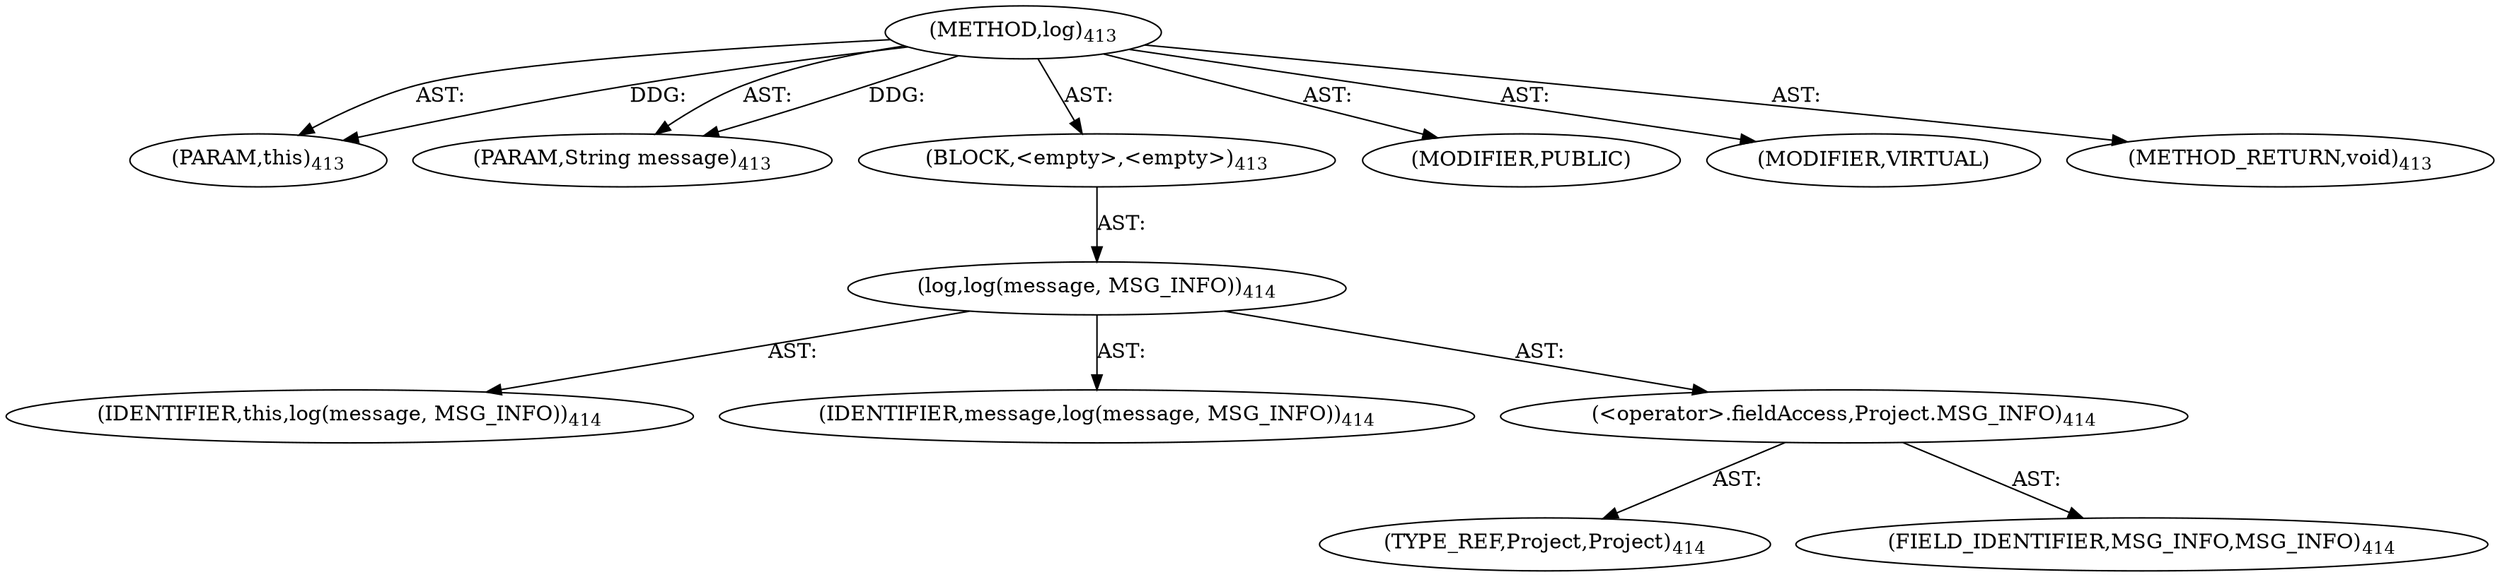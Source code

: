 digraph "log" {  
"111669149710" [label = <(METHOD,log)<SUB>413</SUB>> ]
"115964117000" [label = <(PARAM,this)<SUB>413</SUB>> ]
"115964117072" [label = <(PARAM,String message)<SUB>413</SUB>> ]
"25769803794" [label = <(BLOCK,&lt;empty&gt;,&lt;empty&gt;)<SUB>413</SUB>> ]
"30064771180" [label = <(log,log(message, MSG_INFO))<SUB>414</SUB>> ]
"68719476748" [label = <(IDENTIFIER,this,log(message, MSG_INFO))<SUB>414</SUB>> ]
"68719476900" [label = <(IDENTIFIER,message,log(message, MSG_INFO))<SUB>414</SUB>> ]
"30064771181" [label = <(&lt;operator&gt;.fieldAccess,Project.MSG_INFO)<SUB>414</SUB>> ]
"180388626435" [label = <(TYPE_REF,Project,Project)<SUB>414</SUB>> ]
"55834574883" [label = <(FIELD_IDENTIFIER,MSG_INFO,MSG_INFO)<SUB>414</SUB>> ]
"133143986251" [label = <(MODIFIER,PUBLIC)> ]
"133143986252" [label = <(MODIFIER,VIRTUAL)> ]
"128849018894" [label = <(METHOD_RETURN,void)<SUB>413</SUB>> ]
  "111669149710" -> "115964117000"  [ label = "AST: "] 
  "111669149710" -> "115964117072"  [ label = "AST: "] 
  "111669149710" -> "25769803794"  [ label = "AST: "] 
  "111669149710" -> "133143986251"  [ label = "AST: "] 
  "111669149710" -> "133143986252"  [ label = "AST: "] 
  "111669149710" -> "128849018894"  [ label = "AST: "] 
  "25769803794" -> "30064771180"  [ label = "AST: "] 
  "30064771180" -> "68719476748"  [ label = "AST: "] 
  "30064771180" -> "68719476900"  [ label = "AST: "] 
  "30064771180" -> "30064771181"  [ label = "AST: "] 
  "30064771181" -> "180388626435"  [ label = "AST: "] 
  "30064771181" -> "55834574883"  [ label = "AST: "] 
  "111669149710" -> "115964117000"  [ label = "DDG: "] 
  "111669149710" -> "115964117072"  [ label = "DDG: "] 
}
